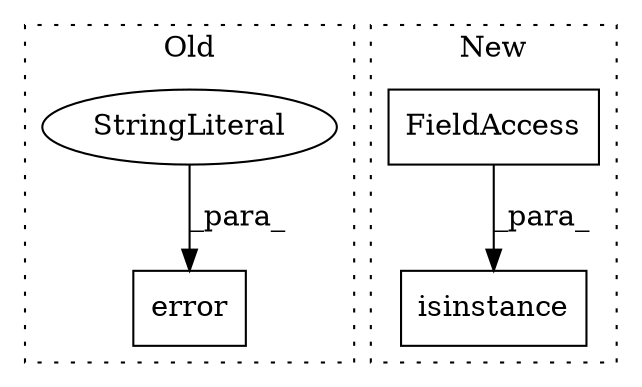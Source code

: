 digraph G {
subgraph cluster0 {
1 [label="error" a="32" s="1674,1723" l="6,1" shape="box"];
4 [label="StringLiteral" a="45" s="1680" l="32" shape="ellipse"];
label = "Old";
style="dotted";
}
subgraph cluster1 {
2 [label="isinstance" a="32" s="1085,1105" l="11,1" shape="box"];
3 [label="FieldAccess" a="22" s="1101" l="4" shape="box"];
label = "New";
style="dotted";
}
3 -> 2 [label="_para_"];
4 -> 1 [label="_para_"];
}
